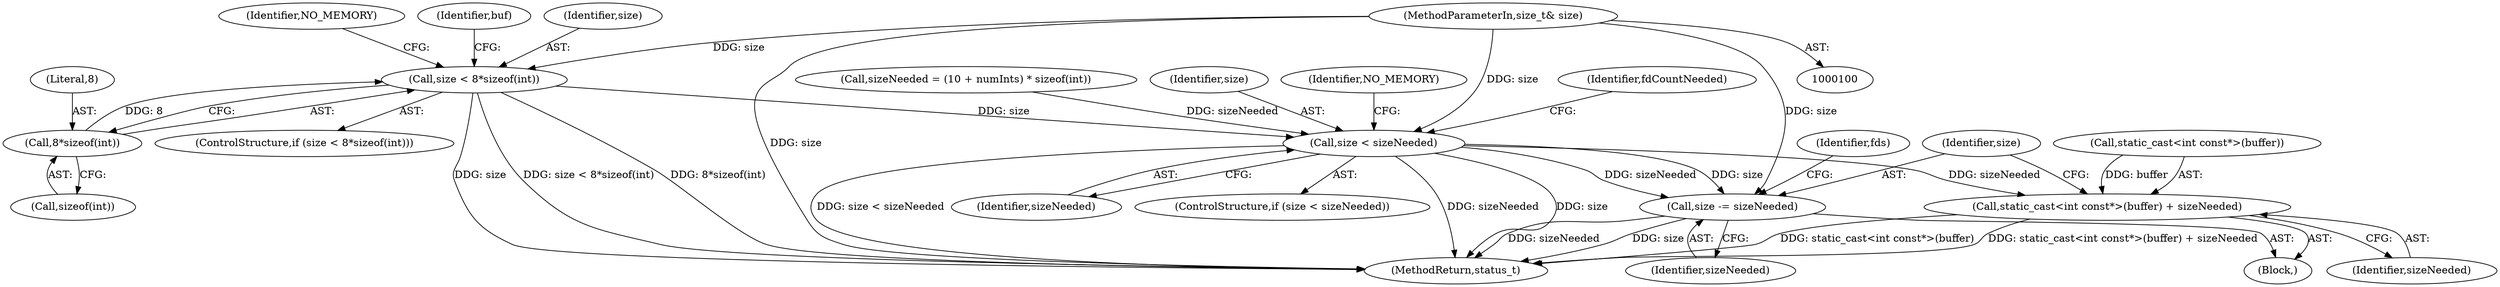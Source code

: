 digraph "0_Android_38803268570f90e97452cd9a30ac831661829091@API" {
"1000107" [label="(Call,size < 8*sizeof(int))"];
"1000102" [label="(MethodParameterIn,size_t& size)"];
"1000109" [label="(Call,8*sizeof(int))"];
"1000189" [label="(Call,size < sizeNeeded)"];
"1000364" [label="(Call,static_cast<int const*>(buffer) + sizeNeeded)"];
"1000369" [label="(Call,size -= sizeNeeded)"];
"1000108" [label="(Identifier,size)"];
"1000105" [label="(Block,)"];
"1000114" [label="(Identifier,NO_MEMORY)"];
"1000371" [label="(Identifier,sizeNeeded)"];
"1000370" [label="(Identifier,size)"];
"1000107" [label="(Call,size < 8*sizeof(int))"];
"1000102" [label="(MethodParameterIn,size_t& size)"];
"1000191" [label="(Identifier,sizeNeeded)"];
"1000188" [label="(ControlStructure,if (size < sizeNeeded))"];
"1000180" [label="(Call,sizeNeeded = (10 + numInts) * sizeof(int))"];
"1000110" [label="(Literal,8)"];
"1000190" [label="(Identifier,size)"];
"1000373" [label="(Identifier,fds)"];
"1000106" [label="(ControlStructure,if (size < 8*sizeof(int)))"];
"1000364" [label="(Call,static_cast<int const*>(buffer) + sizeNeeded)"];
"1000380" [label="(MethodReturn,status_t)"];
"1000117" [label="(Identifier,buf)"];
"1000109" [label="(Call,8*sizeof(int))"];
"1000193" [label="(Identifier,NO_MEMORY)"];
"1000365" [label="(Call,static_cast<int const*>(buffer))"];
"1000196" [label="(Identifier,fdCountNeeded)"];
"1000111" [label="(Call,sizeof(int))"];
"1000369" [label="(Call,size -= sizeNeeded)"];
"1000189" [label="(Call,size < sizeNeeded)"];
"1000368" [label="(Identifier,sizeNeeded)"];
"1000107" -> "1000106"  [label="AST: "];
"1000107" -> "1000109"  [label="CFG: "];
"1000108" -> "1000107"  [label="AST: "];
"1000109" -> "1000107"  [label="AST: "];
"1000114" -> "1000107"  [label="CFG: "];
"1000117" -> "1000107"  [label="CFG: "];
"1000107" -> "1000380"  [label="DDG: size"];
"1000107" -> "1000380"  [label="DDG: size < 8*sizeof(int)"];
"1000107" -> "1000380"  [label="DDG: 8*sizeof(int)"];
"1000102" -> "1000107"  [label="DDG: size"];
"1000109" -> "1000107"  [label="DDG: 8"];
"1000107" -> "1000189"  [label="DDG: size"];
"1000102" -> "1000100"  [label="AST: "];
"1000102" -> "1000380"  [label="DDG: size"];
"1000102" -> "1000189"  [label="DDG: size"];
"1000102" -> "1000369"  [label="DDG: size"];
"1000109" -> "1000111"  [label="CFG: "];
"1000110" -> "1000109"  [label="AST: "];
"1000111" -> "1000109"  [label="AST: "];
"1000189" -> "1000188"  [label="AST: "];
"1000189" -> "1000191"  [label="CFG: "];
"1000190" -> "1000189"  [label="AST: "];
"1000191" -> "1000189"  [label="AST: "];
"1000193" -> "1000189"  [label="CFG: "];
"1000196" -> "1000189"  [label="CFG: "];
"1000189" -> "1000380"  [label="DDG: size"];
"1000189" -> "1000380"  [label="DDG: size < sizeNeeded"];
"1000189" -> "1000380"  [label="DDG: sizeNeeded"];
"1000180" -> "1000189"  [label="DDG: sizeNeeded"];
"1000189" -> "1000364"  [label="DDG: sizeNeeded"];
"1000189" -> "1000369"  [label="DDG: sizeNeeded"];
"1000189" -> "1000369"  [label="DDG: size"];
"1000364" -> "1000105"  [label="AST: "];
"1000364" -> "1000368"  [label="CFG: "];
"1000365" -> "1000364"  [label="AST: "];
"1000368" -> "1000364"  [label="AST: "];
"1000370" -> "1000364"  [label="CFG: "];
"1000364" -> "1000380"  [label="DDG: static_cast<int const*>(buffer)"];
"1000364" -> "1000380"  [label="DDG: static_cast<int const*>(buffer) + sizeNeeded"];
"1000365" -> "1000364"  [label="DDG: buffer"];
"1000369" -> "1000105"  [label="AST: "];
"1000369" -> "1000371"  [label="CFG: "];
"1000370" -> "1000369"  [label="AST: "];
"1000371" -> "1000369"  [label="AST: "];
"1000373" -> "1000369"  [label="CFG: "];
"1000369" -> "1000380"  [label="DDG: size"];
"1000369" -> "1000380"  [label="DDG: sizeNeeded"];
}
